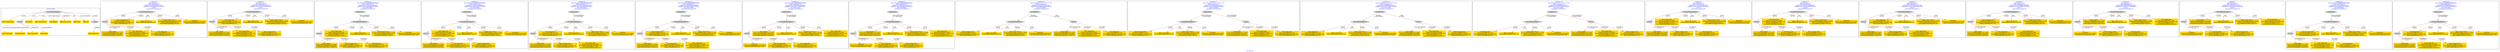 digraph n0 {
fontcolor="blue"
remincross="true"
label="s02-dma.csv"
subgraph cluster_0 {
label="1-correct model"
n2[style="filled",color="white",fillcolor="lightgray",label="CulturalHeritageObject1"];
n3[shape="plaintext",style="filled",fillcolor="gold",label="Object Earliest Date"];
n4[style="filled",color="white",fillcolor="lightgray",label="Person1"];
n5[shape="plaintext",style="filled",fillcolor="gold",label="dimensions"];
n6[shape="plaintext",style="filled",fillcolor="gold",label="Object Facet Value 1"];
n7[shape="plaintext",style="filled",fillcolor="gold",label="Object Rights"];
n8[shape="plaintext",style="filled",fillcolor="gold",label="Object Link Source"];
n9[shape="plaintext",style="filled",fillcolor="gold",label="Object Title"];
n10[shape="plaintext",style="filled",fillcolor="gold",label="Object ID"];
n11[style="filled",color="white",fillcolor="lightgray",label="Concept1"];
n12[shape="plaintext",style="filled",fillcolor="gold",label="Artist Nationality"];
n13[shape="plaintext",style="filled",fillcolor="gold",label="Artist Birth Date"];
n14[shape="plaintext",style="filled",fillcolor="gold",label="Artist Death Date"];
n15[shape="plaintext",style="filled",fillcolor="gold",label="Artist Name"];
n16[shape="plaintext",style="filled",fillcolor="gold",label="Object Work Type"];
}
subgraph cluster_1 {
label="candidate 0\nlink coherence:1.0\nnode coherence:1.0\nconfidence:0.6256120641475217\nmapping score:0.660918307096793\ncost:8.0\n-precision:0.75-recall:0.43"
n18[style="filled",color="white",fillcolor="lightgray",label="CulturalHeritageObject1"];
n19[style="filled",color="white",fillcolor="lightgray",label="Person1"];
n20[shape="plaintext",style="filled",fillcolor="gold",label="Object Earliest Date\n[Person,dateOfBirth,0.414]\n[CulturalHeritageObject,created,0.414]\n[Person,dateOfDeath,0.172]"];
n21[shape="plaintext",style="filled",fillcolor="gold",label="Object Rights\n[CulturalHeritageObject,title,0.996]\n[Person,nameOfThePerson,0.004]\n[CulturalHeritageObject,created,0.0]"];
n22[shape="plaintext",style="filled",fillcolor="gold",label="Artist Death Date\n[Person,dateOfDeath,0.686]\n[CulturalHeritageObject,created,0.183]\n[Person,dateOfBirth,0.131]\n[CulturalHeritageObject,extent,0.0]"];
n23[shape="plaintext",style="filled",fillcolor="gold",label="Object Link Source\n[CulturalHeritageObject,title,1.0]"];
n24[shape="plaintext",style="filled",fillcolor="gold",label="Artist Birth Date\n[Person,dateOfBirth,0.474]\n[CulturalHeritageObject,created,0.406]\n[Person,dateOfDeath,0.12]"];
n25[shape="plaintext",style="filled",fillcolor="gold",label="Object Facet Value 1\n[CulturalHeritageObject,medium,0.999]\n[Person,nameOfThePerson,0.0]\n[CulturalHeritageObject,title,0.0]"];
n26[shape="plaintext",style="filled",fillcolor="gold",label="dimensions\n[CulturalHeritageObject,extent,0.802]\n[Person,nameOfThePerson,0.198]"];
}
subgraph cluster_2 {
label="candidate 1\nlink coherence:1.0\nnode coherence:1.0\nconfidence:0.6160408461206727\nmapping score:0.6577279010878433\ncost:8.0\n-precision:0.5-recall:0.29"
n28[style="filled",color="white",fillcolor="lightgray",label="CulturalHeritageObject1"];
n29[style="filled",color="white",fillcolor="lightgray",label="Person1"];
n30[shape="plaintext",style="filled",fillcolor="gold",label="Object Rights\n[CulturalHeritageObject,title,0.996]\n[Person,nameOfThePerson,0.004]\n[CulturalHeritageObject,created,0.0]"];
n31[shape="plaintext",style="filled",fillcolor="gold",label="Artist Birth Date\n[Person,dateOfBirth,0.474]\n[CulturalHeritageObject,created,0.406]\n[Person,dateOfDeath,0.12]"];
n32[shape="plaintext",style="filled",fillcolor="gold",label="Artist Death Date\n[Person,dateOfDeath,0.686]\n[CulturalHeritageObject,created,0.183]\n[Person,dateOfBirth,0.131]\n[CulturalHeritageObject,extent,0.0]"];
n33[shape="plaintext",style="filled",fillcolor="gold",label="Object Link Source\n[CulturalHeritageObject,title,1.0]"];
n34[shape="plaintext",style="filled",fillcolor="gold",label="Object Earliest Date\n[Person,dateOfBirth,0.414]\n[CulturalHeritageObject,created,0.414]\n[Person,dateOfDeath,0.172]"];
n35[shape="plaintext",style="filled",fillcolor="gold",label="Object Facet Value 1\n[CulturalHeritageObject,medium,0.999]\n[Person,nameOfThePerson,0.0]\n[CulturalHeritageObject,title,0.0]"];
n36[shape="plaintext",style="filled",fillcolor="gold",label="dimensions\n[CulturalHeritageObject,extent,0.802]\n[Person,nameOfThePerson,0.198]"];
}
subgraph cluster_3 {
label="candidate 10\nlink coherence:0.8888888888888888\nnode coherence:1.0\nconfidence:0.5191376024921602\nmapping score:0.6254268198783391\ncost:108.010002\n-precision:0.44-recall:0.29"
n38[style="filled",color="white",fillcolor="lightgray",label="CulturalHeritageObject1"];
n39[style="filled",color="white",fillcolor="lightgray",label="Person1"];
n40[style="filled",color="white",fillcolor="lightgray",label="Organization1"];
n41[shape="plaintext",style="filled",fillcolor="gold",label="Artist Death Date\n[Person,dateOfDeath,0.686]\n[CulturalHeritageObject,created,0.183]\n[Person,dateOfBirth,0.131]\n[CulturalHeritageObject,extent,0.0]"];
n42[shape="plaintext",style="filled",fillcolor="gold",label="Object Rights\n[CulturalHeritageObject,title,0.996]\n[Person,nameOfThePerson,0.004]\n[CulturalHeritageObject,created,0.0]"];
n43[shape="plaintext",style="filled",fillcolor="gold",label="Object Link Source\n[CulturalHeritageObject,title,1.0]"];
n44[shape="plaintext",style="filled",fillcolor="gold",label="Object Earliest Date\n[Person,dateOfBirth,0.414]\n[CulturalHeritageObject,created,0.414]\n[Person,dateOfDeath,0.172]"];
n45[shape="plaintext",style="filled",fillcolor="gold",label="Artist Birth Date\n[Person,dateOfBirth,0.474]\n[CulturalHeritageObject,created,0.406]\n[Person,dateOfDeath,0.12]"];
n46[shape="plaintext",style="filled",fillcolor="gold",label="Object Facet Value 1\n[CulturalHeritageObject,medium,0.999]\n[Person,nameOfThePerson,0.0]\n[CulturalHeritageObject,title,0.0]"];
n47[shape="plaintext",style="filled",fillcolor="gold",label="dimensions\n[CulturalHeritageObject,extent,0.802]\n[Person,nameOfThePerson,0.198]"];
}
subgraph cluster_4 {
label="candidate 11\nlink coherence:0.8888888888888888\nnode coherence:1.0\nconfidence:0.5032670306860221\nmapping score:0.6201366292762931\ncost:108.010002\n-precision:0.33-recall:0.21"
n49[style="filled",color="white",fillcolor="lightgray",label="CulturalHeritageObject1"];
n50[style="filled",color="white",fillcolor="lightgray",label="Person1"];
n51[style="filled",color="white",fillcolor="lightgray",label="Organization1"];
n52[shape="plaintext",style="filled",fillcolor="gold",label="Artist Death Date\n[Person,dateOfDeath,0.686]\n[CulturalHeritageObject,created,0.183]\n[Person,dateOfBirth,0.131]\n[CulturalHeritageObject,extent,0.0]"];
n53[shape="plaintext",style="filled",fillcolor="gold",label="Object Rights\n[CulturalHeritageObject,title,0.996]\n[Person,nameOfThePerson,0.004]\n[CulturalHeritageObject,created,0.0]"];
n54[shape="plaintext",style="filled",fillcolor="gold",label="Object Link Source\n[CulturalHeritageObject,title,1.0]"];
n55[shape="plaintext",style="filled",fillcolor="gold",label="Artist Birth Date\n[Person,dateOfBirth,0.474]\n[CulturalHeritageObject,created,0.406]\n[Person,dateOfDeath,0.12]"];
n56[shape="plaintext",style="filled",fillcolor="gold",label="Object Earliest Date\n[Person,dateOfBirth,0.414]\n[CulturalHeritageObject,created,0.414]\n[Person,dateOfDeath,0.172]"];
n57[shape="plaintext",style="filled",fillcolor="gold",label="Object Facet Value 1\n[CulturalHeritageObject,medium,0.999]\n[Person,nameOfThePerson,0.0]\n[CulturalHeritageObject,title,0.0]"];
n58[shape="plaintext",style="filled",fillcolor="gold",label="dimensions\n[CulturalHeritageObject,extent,0.802]\n[Person,nameOfThePerson,0.198]"];
}
subgraph cluster_5 {
label="candidate 12\nlink coherence:0.8888888888888888\nnode coherence:1.0\nconfidence:0.5021384516102588\nmapping score:0.6197604362510387\ncost:108.010002\n-precision:0.33-recall:0.21"
n60[style="filled",color="white",fillcolor="lightgray",label="CulturalHeritageObject1"];
n61[style="filled",color="white",fillcolor="lightgray",label="Person1"];
n62[style="filled",color="white",fillcolor="lightgray",label="Organization1"];
n63[shape="plaintext",style="filled",fillcolor="gold",label="Object Rights\n[CulturalHeritageObject,title,0.996]\n[Person,nameOfThePerson,0.004]\n[CulturalHeritageObject,created,0.0]"];
n64[shape="plaintext",style="filled",fillcolor="gold",label="Artist Birth Date\n[Person,dateOfBirth,0.474]\n[CulturalHeritageObject,created,0.406]\n[Person,dateOfDeath,0.12]"];
n65[shape="plaintext",style="filled",fillcolor="gold",label="Object Link Source\n[CulturalHeritageObject,title,1.0]"];
n66[shape="plaintext",style="filled",fillcolor="gold",label="Object Earliest Date\n[Person,dateOfBirth,0.414]\n[CulturalHeritageObject,created,0.414]\n[Person,dateOfDeath,0.172]"];
n67[shape="plaintext",style="filled",fillcolor="gold",label="Artist Death Date\n[Person,dateOfDeath,0.686]\n[CulturalHeritageObject,created,0.183]\n[Person,dateOfBirth,0.131]\n[CulturalHeritageObject,extent,0.0]"];
n68[shape="plaintext",style="filled",fillcolor="gold",label="Object Facet Value 1\n[CulturalHeritageObject,medium,0.999]\n[Person,nameOfThePerson,0.0]\n[CulturalHeritageObject,title,0.0]"];
n69[shape="plaintext",style="filled",fillcolor="gold",label="dimensions\n[CulturalHeritageObject,extent,0.802]\n[Person,nameOfThePerson,0.198]"];
}
subgraph cluster_6 {
label="candidate 13\nlink coherence:0.8888888888888888\nnode coherence:1.0\nconfidence:0.4958390978309698\nmapping score:0.6176606516579423\ncost:108.010002\n-precision:0.44-recall:0.29"
n71[style="filled",color="white",fillcolor="lightgray",label="CulturalHeritageObject1"];
n72[style="filled",color="white",fillcolor="lightgray",label="Person1"];
n73[style="filled",color="white",fillcolor="lightgray",label="Organization1"];
n74[shape="plaintext",style="filled",fillcolor="gold",label="Object Earliest Date\n[Person,dateOfBirth,0.414]\n[CulturalHeritageObject,created,0.414]\n[Person,dateOfDeath,0.172]"];
n75[shape="plaintext",style="filled",fillcolor="gold",label="Object Rights\n[CulturalHeritageObject,title,0.996]\n[Person,nameOfThePerson,0.004]\n[CulturalHeritageObject,created,0.0]"];
n76[shape="plaintext",style="filled",fillcolor="gold",label="Object Link Source\n[CulturalHeritageObject,title,1.0]"];
n77[shape="plaintext",style="filled",fillcolor="gold",label="Artist Birth Date\n[Person,dateOfBirth,0.474]\n[CulturalHeritageObject,created,0.406]\n[Person,dateOfDeath,0.12]"];
n78[shape="plaintext",style="filled",fillcolor="gold",label="Artist Death Date\n[Person,dateOfDeath,0.686]\n[CulturalHeritageObject,created,0.183]\n[Person,dateOfBirth,0.131]\n[CulturalHeritageObject,extent,0.0]"];
n79[shape="plaintext",style="filled",fillcolor="gold",label="Object Facet Value 1\n[CulturalHeritageObject,medium,0.999]\n[Person,nameOfThePerson,0.0]\n[CulturalHeritageObject,title,0.0]"];
n80[shape="plaintext",style="filled",fillcolor="gold",label="dimensions\n[CulturalHeritageObject,extent,0.802]\n[Person,nameOfThePerson,0.198]"];
}
subgraph cluster_7 {
label="candidate 14\nlink coherence:0.8888888888888888\nnode coherence:1.0\nconfidence:0.40618989505630587\nmapping score:0.5877775840663877\ncost:108.010002\n-precision:0.33-recall:0.21"
n82[style="filled",color="white",fillcolor="lightgray",label="CulturalHeritageObject1"];
n83[style="filled",color="white",fillcolor="lightgray",label="Person1"];
n84[style="filled",color="white",fillcolor="lightgray",label="Organization1"];
n85[shape="plaintext",style="filled",fillcolor="gold",label="dimensions\n[CulturalHeritageObject,extent,0.802]\n[Person,nameOfThePerson,0.198]"];
n86[shape="plaintext",style="filled",fillcolor="gold",label="Object Rights\n[CulturalHeritageObject,title,0.996]\n[Person,nameOfThePerson,0.004]\n[CulturalHeritageObject,created,0.0]"];
n87[shape="plaintext",style="filled",fillcolor="gold",label="Object Link Source\n[CulturalHeritageObject,title,1.0]"];
n88[shape="plaintext",style="filled",fillcolor="gold",label="Object Earliest Date\n[Person,dateOfBirth,0.414]\n[CulturalHeritageObject,created,0.414]\n[Person,dateOfDeath,0.172]"];
n89[shape="plaintext",style="filled",fillcolor="gold",label="Artist Birth Date\n[Person,dateOfBirth,0.474]\n[CulturalHeritageObject,created,0.406]\n[Person,dateOfDeath,0.12]"];
n90[shape="plaintext",style="filled",fillcolor="gold",label="Object Facet Value 1\n[CulturalHeritageObject,medium,0.999]\n[Person,nameOfThePerson,0.0]\n[CulturalHeritageObject,title,0.0]"];
n91[shape="plaintext",style="filled",fillcolor="gold",label="Artist Death Date\n[Person,dateOfDeath,0.686]\n[CulturalHeritageObject,created,0.183]\n[Person,dateOfBirth,0.131]\n[CulturalHeritageObject,extent,0.0]"];
}
subgraph cluster_8 {
label="candidate 15\nlink coherence:0.8888888888888888\nnode coherence:1.0\nconfidence:0.39031932325016777\nmapping score:0.5824873934643416\ncost:108.010002\n-precision:0.22-recall:0.14"
n93[style="filled",color="white",fillcolor="lightgray",label="CulturalHeritageObject1"];
n94[style="filled",color="white",fillcolor="lightgray",label="Person1"];
n95[style="filled",color="white",fillcolor="lightgray",label="Organization1"];
n96[shape="plaintext",style="filled",fillcolor="gold",label="dimensions\n[CulturalHeritageObject,extent,0.802]\n[Person,nameOfThePerson,0.198]"];
n97[shape="plaintext",style="filled",fillcolor="gold",label="Object Rights\n[CulturalHeritageObject,title,0.996]\n[Person,nameOfThePerson,0.004]\n[CulturalHeritageObject,created,0.0]"];
n98[shape="plaintext",style="filled",fillcolor="gold",label="Object Link Source\n[CulturalHeritageObject,title,1.0]"];
n99[shape="plaintext",style="filled",fillcolor="gold",label="Artist Birth Date\n[Person,dateOfBirth,0.474]\n[CulturalHeritageObject,created,0.406]\n[Person,dateOfDeath,0.12]"];
n100[shape="plaintext",style="filled",fillcolor="gold",label="Object Earliest Date\n[Person,dateOfBirth,0.414]\n[CulturalHeritageObject,created,0.414]\n[Person,dateOfDeath,0.172]"];
n101[shape="plaintext",style="filled",fillcolor="gold",label="Object Facet Value 1\n[CulturalHeritageObject,medium,0.999]\n[Person,nameOfThePerson,0.0]\n[CulturalHeritageObject,title,0.0]"];
n102[shape="plaintext",style="filled",fillcolor="gold",label="Artist Death Date\n[Person,dateOfDeath,0.686]\n[CulturalHeritageObject,created,0.183]\n[Person,dateOfBirth,0.131]\n[CulturalHeritageObject,extent,0.0]"];
}
subgraph cluster_9 {
label="candidate 16\nlink coherence:0.7777777777777778\nnode coherence:1.0\nconfidence:0.6256120641475217\nmapping score:0.660918307096793\ncost:207.010002\n-precision:0.56-recall:0.36"
n104[style="filled",color="white",fillcolor="lightgray",label="ProvidedCHO1"];
n105[style="filled",color="white",fillcolor="lightgray",label="CulturalHeritageObject1"];
n106[style="filled",color="white",fillcolor="lightgray",label="Person1"];
n107[shape="plaintext",style="filled",fillcolor="gold",label="Object Earliest Date\n[Person,dateOfBirth,0.414]\n[CulturalHeritageObject,created,0.414]\n[Person,dateOfDeath,0.172]"];
n108[shape="plaintext",style="filled",fillcolor="gold",label="Object Rights\n[CulturalHeritageObject,title,0.996]\n[Person,nameOfThePerson,0.004]\n[CulturalHeritageObject,created,0.0]"];
n109[shape="plaintext",style="filled",fillcolor="gold",label="Artist Death Date\n[Person,dateOfDeath,0.686]\n[CulturalHeritageObject,created,0.183]\n[Person,dateOfBirth,0.131]\n[CulturalHeritageObject,extent,0.0]"];
n110[shape="plaintext",style="filled",fillcolor="gold",label="Object Link Source\n[CulturalHeritageObject,title,1.0]"];
n111[shape="plaintext",style="filled",fillcolor="gold",label="Artist Birth Date\n[Person,dateOfBirth,0.474]\n[CulturalHeritageObject,created,0.406]\n[Person,dateOfDeath,0.12]"];
n112[shape="plaintext",style="filled",fillcolor="gold",label="Object Facet Value 1\n[CulturalHeritageObject,medium,0.999]\n[Person,nameOfThePerson,0.0]\n[CulturalHeritageObject,title,0.0]"];
n113[shape="plaintext",style="filled",fillcolor="gold",label="dimensions\n[CulturalHeritageObject,extent,0.802]\n[Person,nameOfThePerson,0.198]"];
}
subgraph cluster_10 {
label="candidate 17\nlink coherence:0.7777777777777778\nnode coherence:1.0\nconfidence:0.6256120641475217\nmapping score:0.660918307096793\ncost:207.020004\n-precision:0.56-recall:0.36"
n115[style="filled",color="white",fillcolor="lightgray",label="Organization1"];
n116[style="filled",color="white",fillcolor="lightgray",label="CulturalHeritageObject1"];
n117[style="filled",color="white",fillcolor="lightgray",label="Person1"];
n118[shape="plaintext",style="filled",fillcolor="gold",label="Object Earliest Date\n[Person,dateOfBirth,0.414]\n[CulturalHeritageObject,created,0.414]\n[Person,dateOfDeath,0.172]"];
n119[shape="plaintext",style="filled",fillcolor="gold",label="Object Rights\n[CulturalHeritageObject,title,0.996]\n[Person,nameOfThePerson,0.004]\n[CulturalHeritageObject,created,0.0]"];
n120[shape="plaintext",style="filled",fillcolor="gold",label="Artist Death Date\n[Person,dateOfDeath,0.686]\n[CulturalHeritageObject,created,0.183]\n[Person,dateOfBirth,0.131]\n[CulturalHeritageObject,extent,0.0]"];
n121[shape="plaintext",style="filled",fillcolor="gold",label="Object Link Source\n[CulturalHeritageObject,title,1.0]"];
n122[shape="plaintext",style="filled",fillcolor="gold",label="Artist Birth Date\n[Person,dateOfBirth,0.474]\n[CulturalHeritageObject,created,0.406]\n[Person,dateOfDeath,0.12]"];
n123[shape="plaintext",style="filled",fillcolor="gold",label="Object Facet Value 1\n[CulturalHeritageObject,medium,0.999]\n[Person,nameOfThePerson,0.0]\n[CulturalHeritageObject,title,0.0]"];
n124[shape="plaintext",style="filled",fillcolor="gold",label="dimensions\n[CulturalHeritageObject,extent,0.802]\n[Person,nameOfThePerson,0.198]"];
}
subgraph cluster_11 {
label="candidate 18\nlink coherence:0.7777777777777778\nnode coherence:1.0\nconfidence:0.6160408461206727\nmapping score:0.6577279010878433\ncost:207.010002\n-precision:0.33-recall:0.21"
n126[style="filled",color="white",fillcolor="lightgray",label="ProvidedCHO1"];
n127[style="filled",color="white",fillcolor="lightgray",label="CulturalHeritageObject1"];
n128[style="filled",color="white",fillcolor="lightgray",label="Person1"];
n129[shape="plaintext",style="filled",fillcolor="gold",label="Object Rights\n[CulturalHeritageObject,title,0.996]\n[Person,nameOfThePerson,0.004]\n[CulturalHeritageObject,created,0.0]"];
n130[shape="plaintext",style="filled",fillcolor="gold",label="Artist Birth Date\n[Person,dateOfBirth,0.474]\n[CulturalHeritageObject,created,0.406]\n[Person,dateOfDeath,0.12]"];
n131[shape="plaintext",style="filled",fillcolor="gold",label="Artist Death Date\n[Person,dateOfDeath,0.686]\n[CulturalHeritageObject,created,0.183]\n[Person,dateOfBirth,0.131]\n[CulturalHeritageObject,extent,0.0]"];
n132[shape="plaintext",style="filled",fillcolor="gold",label="Object Link Source\n[CulturalHeritageObject,title,1.0]"];
n133[shape="plaintext",style="filled",fillcolor="gold",label="Object Earliest Date\n[Person,dateOfBirth,0.414]\n[CulturalHeritageObject,created,0.414]\n[Person,dateOfDeath,0.172]"];
n134[shape="plaintext",style="filled",fillcolor="gold",label="Object Facet Value 1\n[CulturalHeritageObject,medium,0.999]\n[Person,nameOfThePerson,0.0]\n[CulturalHeritageObject,title,0.0]"];
n135[shape="plaintext",style="filled",fillcolor="gold",label="dimensions\n[CulturalHeritageObject,extent,0.802]\n[Person,nameOfThePerson,0.198]"];
}
subgraph cluster_12 {
label="candidate 19\nlink coherence:0.7777777777777778\nnode coherence:1.0\nconfidence:0.6160408461206727\nmapping score:0.6577279010878433\ncost:207.020004\n-precision:0.33-recall:0.21"
n137[style="filled",color="white",fillcolor="lightgray",label="Organization1"];
n138[style="filled",color="white",fillcolor="lightgray",label="CulturalHeritageObject1"];
n139[style="filled",color="white",fillcolor="lightgray",label="Person1"];
n140[shape="plaintext",style="filled",fillcolor="gold",label="Object Rights\n[CulturalHeritageObject,title,0.996]\n[Person,nameOfThePerson,0.004]\n[CulturalHeritageObject,created,0.0]"];
n141[shape="plaintext",style="filled",fillcolor="gold",label="Artist Birth Date\n[Person,dateOfBirth,0.474]\n[CulturalHeritageObject,created,0.406]\n[Person,dateOfDeath,0.12]"];
n142[shape="plaintext",style="filled",fillcolor="gold",label="Artist Death Date\n[Person,dateOfDeath,0.686]\n[CulturalHeritageObject,created,0.183]\n[Person,dateOfBirth,0.131]\n[CulturalHeritageObject,extent,0.0]"];
n143[shape="plaintext",style="filled",fillcolor="gold",label="Object Link Source\n[CulturalHeritageObject,title,1.0]"];
n144[shape="plaintext",style="filled",fillcolor="gold",label="Object Earliest Date\n[Person,dateOfBirth,0.414]\n[CulturalHeritageObject,created,0.414]\n[Person,dateOfDeath,0.172]"];
n145[shape="plaintext",style="filled",fillcolor="gold",label="Object Facet Value 1\n[CulturalHeritageObject,medium,0.999]\n[Person,nameOfThePerson,0.0]\n[CulturalHeritageObject,title,0.0]"];
n146[shape="plaintext",style="filled",fillcolor="gold",label="dimensions\n[CulturalHeritageObject,extent,0.802]\n[Person,nameOfThePerson,0.198]"];
}
subgraph cluster_13 {
label="candidate 2\nlink coherence:1.0\nnode coherence:1.0\nconfidence:0.5191376024921602\nmapping score:0.6254268198783391\ncost:8.0\n-precision:0.5-recall:0.29"
n148[style="filled",color="white",fillcolor="lightgray",label="CulturalHeritageObject1"];
n149[style="filled",color="white",fillcolor="lightgray",label="Person1"];
n150[shape="plaintext",style="filled",fillcolor="gold",label="Artist Death Date\n[Person,dateOfDeath,0.686]\n[CulturalHeritageObject,created,0.183]\n[Person,dateOfBirth,0.131]\n[CulturalHeritageObject,extent,0.0]"];
n151[shape="plaintext",style="filled",fillcolor="gold",label="Object Rights\n[CulturalHeritageObject,title,0.996]\n[Person,nameOfThePerson,0.004]\n[CulturalHeritageObject,created,0.0]"];
n152[shape="plaintext",style="filled",fillcolor="gold",label="Object Link Source\n[CulturalHeritageObject,title,1.0]"];
n153[shape="plaintext",style="filled",fillcolor="gold",label="Object Earliest Date\n[Person,dateOfBirth,0.414]\n[CulturalHeritageObject,created,0.414]\n[Person,dateOfDeath,0.172]"];
n154[shape="plaintext",style="filled",fillcolor="gold",label="Artist Birth Date\n[Person,dateOfBirth,0.474]\n[CulturalHeritageObject,created,0.406]\n[Person,dateOfDeath,0.12]"];
n155[shape="plaintext",style="filled",fillcolor="gold",label="Object Facet Value 1\n[CulturalHeritageObject,medium,0.999]\n[Person,nameOfThePerson,0.0]\n[CulturalHeritageObject,title,0.0]"];
n156[shape="plaintext",style="filled",fillcolor="gold",label="dimensions\n[CulturalHeritageObject,extent,0.802]\n[Person,nameOfThePerson,0.198]"];
}
subgraph cluster_14 {
label="candidate 3\nlink coherence:1.0\nnode coherence:1.0\nconfidence:0.5032670306860221\nmapping score:0.6201366292762931\ncost:8.0\n-precision:0.38-recall:0.21"
n158[style="filled",color="white",fillcolor="lightgray",label="CulturalHeritageObject1"];
n159[style="filled",color="white",fillcolor="lightgray",label="Person1"];
n160[shape="plaintext",style="filled",fillcolor="gold",label="Artist Death Date\n[Person,dateOfDeath,0.686]\n[CulturalHeritageObject,created,0.183]\n[Person,dateOfBirth,0.131]\n[CulturalHeritageObject,extent,0.0]"];
n161[shape="plaintext",style="filled",fillcolor="gold",label="Object Rights\n[CulturalHeritageObject,title,0.996]\n[Person,nameOfThePerson,0.004]\n[CulturalHeritageObject,created,0.0]"];
n162[shape="plaintext",style="filled",fillcolor="gold",label="Object Link Source\n[CulturalHeritageObject,title,1.0]"];
n163[shape="plaintext",style="filled",fillcolor="gold",label="Artist Birth Date\n[Person,dateOfBirth,0.474]\n[CulturalHeritageObject,created,0.406]\n[Person,dateOfDeath,0.12]"];
n164[shape="plaintext",style="filled",fillcolor="gold",label="Object Earliest Date\n[Person,dateOfBirth,0.414]\n[CulturalHeritageObject,created,0.414]\n[Person,dateOfDeath,0.172]"];
n165[shape="plaintext",style="filled",fillcolor="gold",label="Object Facet Value 1\n[CulturalHeritageObject,medium,0.999]\n[Person,nameOfThePerson,0.0]\n[CulturalHeritageObject,title,0.0]"];
n166[shape="plaintext",style="filled",fillcolor="gold",label="dimensions\n[CulturalHeritageObject,extent,0.802]\n[Person,nameOfThePerson,0.198]"];
}
subgraph cluster_15 {
label="candidate 4\nlink coherence:1.0\nnode coherence:1.0\nconfidence:0.5021384516102588\nmapping score:0.6197604362510387\ncost:8.0\n-precision:0.38-recall:0.21"
n168[style="filled",color="white",fillcolor="lightgray",label="CulturalHeritageObject1"];
n169[style="filled",color="white",fillcolor="lightgray",label="Person1"];
n170[shape="plaintext",style="filled",fillcolor="gold",label="Object Rights\n[CulturalHeritageObject,title,0.996]\n[Person,nameOfThePerson,0.004]\n[CulturalHeritageObject,created,0.0]"];
n171[shape="plaintext",style="filled",fillcolor="gold",label="Artist Birth Date\n[Person,dateOfBirth,0.474]\n[CulturalHeritageObject,created,0.406]\n[Person,dateOfDeath,0.12]"];
n172[shape="plaintext",style="filled",fillcolor="gold",label="Object Link Source\n[CulturalHeritageObject,title,1.0]"];
n173[shape="plaintext",style="filled",fillcolor="gold",label="Object Earliest Date\n[Person,dateOfBirth,0.414]\n[CulturalHeritageObject,created,0.414]\n[Person,dateOfDeath,0.172]"];
n174[shape="plaintext",style="filled",fillcolor="gold",label="Artist Death Date\n[Person,dateOfDeath,0.686]\n[CulturalHeritageObject,created,0.183]\n[Person,dateOfBirth,0.131]\n[CulturalHeritageObject,extent,0.0]"];
n175[shape="plaintext",style="filled",fillcolor="gold",label="Object Facet Value 1\n[CulturalHeritageObject,medium,0.999]\n[Person,nameOfThePerson,0.0]\n[CulturalHeritageObject,title,0.0]"];
n176[shape="plaintext",style="filled",fillcolor="gold",label="dimensions\n[CulturalHeritageObject,extent,0.802]\n[Person,nameOfThePerson,0.198]"];
}
subgraph cluster_16 {
label="candidate 5\nlink coherence:1.0\nnode coherence:1.0\nconfidence:0.4958390978309698\nmapping score:0.6176606516579423\ncost:8.0\n-precision:0.5-recall:0.29"
n178[style="filled",color="white",fillcolor="lightgray",label="CulturalHeritageObject1"];
n179[style="filled",color="white",fillcolor="lightgray",label="Person1"];
n180[shape="plaintext",style="filled",fillcolor="gold",label="Object Earliest Date\n[Person,dateOfBirth,0.414]\n[CulturalHeritageObject,created,0.414]\n[Person,dateOfDeath,0.172]"];
n181[shape="plaintext",style="filled",fillcolor="gold",label="Object Rights\n[CulturalHeritageObject,title,0.996]\n[Person,nameOfThePerson,0.004]\n[CulturalHeritageObject,created,0.0]"];
n182[shape="plaintext",style="filled",fillcolor="gold",label="Object Link Source\n[CulturalHeritageObject,title,1.0]"];
n183[shape="plaintext",style="filled",fillcolor="gold",label="Artist Birth Date\n[Person,dateOfBirth,0.474]\n[CulturalHeritageObject,created,0.406]\n[Person,dateOfDeath,0.12]"];
n184[shape="plaintext",style="filled",fillcolor="gold",label="Artist Death Date\n[Person,dateOfDeath,0.686]\n[CulturalHeritageObject,created,0.183]\n[Person,dateOfBirth,0.131]\n[CulturalHeritageObject,extent,0.0]"];
n185[shape="plaintext",style="filled",fillcolor="gold",label="Object Facet Value 1\n[CulturalHeritageObject,medium,0.999]\n[Person,nameOfThePerson,0.0]\n[CulturalHeritageObject,title,0.0]"];
n186[shape="plaintext",style="filled",fillcolor="gold",label="dimensions\n[CulturalHeritageObject,extent,0.802]\n[Person,nameOfThePerson,0.198]"];
}
subgraph cluster_17 {
label="candidate 6\nlink coherence:1.0\nnode coherence:1.0\nconfidence:0.40618989505630587\nmapping score:0.5877775840663877\ncost:8.0\n-precision:0.38-recall:0.21"
n188[style="filled",color="white",fillcolor="lightgray",label="CulturalHeritageObject1"];
n189[style="filled",color="white",fillcolor="lightgray",label="Person1"];
n190[shape="plaintext",style="filled",fillcolor="gold",label="dimensions\n[CulturalHeritageObject,extent,0.802]\n[Person,nameOfThePerson,0.198]"];
n191[shape="plaintext",style="filled",fillcolor="gold",label="Object Rights\n[CulturalHeritageObject,title,0.996]\n[Person,nameOfThePerson,0.004]\n[CulturalHeritageObject,created,0.0]"];
n192[shape="plaintext",style="filled",fillcolor="gold",label="Object Link Source\n[CulturalHeritageObject,title,1.0]"];
n193[shape="plaintext",style="filled",fillcolor="gold",label="Object Earliest Date\n[Person,dateOfBirth,0.414]\n[CulturalHeritageObject,created,0.414]\n[Person,dateOfDeath,0.172]"];
n194[shape="plaintext",style="filled",fillcolor="gold",label="Artist Birth Date\n[Person,dateOfBirth,0.474]\n[CulturalHeritageObject,created,0.406]\n[Person,dateOfDeath,0.12]"];
n195[shape="plaintext",style="filled",fillcolor="gold",label="Object Facet Value 1\n[CulturalHeritageObject,medium,0.999]\n[Person,nameOfThePerson,0.0]\n[CulturalHeritageObject,title,0.0]"];
n196[shape="plaintext",style="filled",fillcolor="gold",label="Artist Death Date\n[Person,dateOfDeath,0.686]\n[CulturalHeritageObject,created,0.183]\n[Person,dateOfBirth,0.131]\n[CulturalHeritageObject,extent,0.0]"];
}
subgraph cluster_18 {
label="candidate 7\nlink coherence:1.0\nnode coherence:1.0\nconfidence:0.39031932325016777\nmapping score:0.5824873934643416\ncost:8.0\n-precision:0.25-recall:0.14"
n198[style="filled",color="white",fillcolor="lightgray",label="CulturalHeritageObject1"];
n199[style="filled",color="white",fillcolor="lightgray",label="Person1"];
n200[shape="plaintext",style="filled",fillcolor="gold",label="dimensions\n[CulturalHeritageObject,extent,0.802]\n[Person,nameOfThePerson,0.198]"];
n201[shape="plaintext",style="filled",fillcolor="gold",label="Object Rights\n[CulturalHeritageObject,title,0.996]\n[Person,nameOfThePerson,0.004]\n[CulturalHeritageObject,created,0.0]"];
n202[shape="plaintext",style="filled",fillcolor="gold",label="Object Link Source\n[CulturalHeritageObject,title,1.0]"];
n203[shape="plaintext",style="filled",fillcolor="gold",label="Artist Birth Date\n[Person,dateOfBirth,0.474]\n[CulturalHeritageObject,created,0.406]\n[Person,dateOfDeath,0.12]"];
n204[shape="plaintext",style="filled",fillcolor="gold",label="Object Earliest Date\n[Person,dateOfBirth,0.414]\n[CulturalHeritageObject,created,0.414]\n[Person,dateOfDeath,0.172]"];
n205[shape="plaintext",style="filled",fillcolor="gold",label="Object Facet Value 1\n[CulturalHeritageObject,medium,0.999]\n[Person,nameOfThePerson,0.0]\n[CulturalHeritageObject,title,0.0]"];
n206[shape="plaintext",style="filled",fillcolor="gold",label="Artist Death Date\n[Person,dateOfDeath,0.686]\n[CulturalHeritageObject,created,0.183]\n[Person,dateOfBirth,0.131]\n[CulturalHeritageObject,extent,0.0]"];
}
subgraph cluster_19 {
label="candidate 8\nlink coherence:0.8888888888888888\nnode coherence:1.0\nconfidence:0.6256120641475217\nmapping score:0.660918307096793\ncost:108.010002\n-precision:0.67-recall:0.43"
n208[style="filled",color="white",fillcolor="lightgray",label="CulturalHeritageObject1"];
n209[style="filled",color="white",fillcolor="lightgray",label="Person1"];
n210[style="filled",color="white",fillcolor="lightgray",label="Organization1"];
n211[shape="plaintext",style="filled",fillcolor="gold",label="Object Earliest Date\n[Person,dateOfBirth,0.414]\n[CulturalHeritageObject,created,0.414]\n[Person,dateOfDeath,0.172]"];
n212[shape="plaintext",style="filled",fillcolor="gold",label="Object Rights\n[CulturalHeritageObject,title,0.996]\n[Person,nameOfThePerson,0.004]\n[CulturalHeritageObject,created,0.0]"];
n213[shape="plaintext",style="filled",fillcolor="gold",label="Artist Death Date\n[Person,dateOfDeath,0.686]\n[CulturalHeritageObject,created,0.183]\n[Person,dateOfBirth,0.131]\n[CulturalHeritageObject,extent,0.0]"];
n214[shape="plaintext",style="filled",fillcolor="gold",label="Object Link Source\n[CulturalHeritageObject,title,1.0]"];
n215[shape="plaintext",style="filled",fillcolor="gold",label="Artist Birth Date\n[Person,dateOfBirth,0.474]\n[CulturalHeritageObject,created,0.406]\n[Person,dateOfDeath,0.12]"];
n216[shape="plaintext",style="filled",fillcolor="gold",label="Object Facet Value 1\n[CulturalHeritageObject,medium,0.999]\n[Person,nameOfThePerson,0.0]\n[CulturalHeritageObject,title,0.0]"];
n217[shape="plaintext",style="filled",fillcolor="gold",label="dimensions\n[CulturalHeritageObject,extent,0.802]\n[Person,nameOfThePerson,0.198]"];
}
subgraph cluster_20 {
label="candidate 9\nlink coherence:0.8888888888888888\nnode coherence:1.0\nconfidence:0.6160408461206727\nmapping score:0.6577279010878433\ncost:108.010002\n-precision:0.44-recall:0.29"
n219[style="filled",color="white",fillcolor="lightgray",label="CulturalHeritageObject1"];
n220[style="filled",color="white",fillcolor="lightgray",label="Person1"];
n221[style="filled",color="white",fillcolor="lightgray",label="Organization1"];
n222[shape="plaintext",style="filled",fillcolor="gold",label="Object Rights\n[CulturalHeritageObject,title,0.996]\n[Person,nameOfThePerson,0.004]\n[CulturalHeritageObject,created,0.0]"];
n223[shape="plaintext",style="filled",fillcolor="gold",label="Artist Birth Date\n[Person,dateOfBirth,0.474]\n[CulturalHeritageObject,created,0.406]\n[Person,dateOfDeath,0.12]"];
n224[shape="plaintext",style="filled",fillcolor="gold",label="Artist Death Date\n[Person,dateOfDeath,0.686]\n[CulturalHeritageObject,created,0.183]\n[Person,dateOfBirth,0.131]\n[CulturalHeritageObject,extent,0.0]"];
n225[shape="plaintext",style="filled",fillcolor="gold",label="Object Link Source\n[CulturalHeritageObject,title,1.0]"];
n226[shape="plaintext",style="filled",fillcolor="gold",label="Object Earliest Date\n[Person,dateOfBirth,0.414]\n[CulturalHeritageObject,created,0.414]\n[Person,dateOfDeath,0.172]"];
n227[shape="plaintext",style="filled",fillcolor="gold",label="Object Facet Value 1\n[CulturalHeritageObject,medium,0.999]\n[Person,nameOfThePerson,0.0]\n[CulturalHeritageObject,title,0.0]"];
n228[shape="plaintext",style="filled",fillcolor="gold",label="dimensions\n[CulturalHeritageObject,extent,0.802]\n[Person,nameOfThePerson,0.198]"];
}
n2 -> n3[color="brown",fontcolor="black",label="created"]
n2 -> n4[color="brown",fontcolor="black",label="creator"]
n2 -> n5[color="brown",fontcolor="black",label="extent"]
n2 -> n6[color="brown",fontcolor="black",label="medium"]
n2 -> n7[color="brown",fontcolor="black",label="provenance"]
n2 -> n8[color="brown",fontcolor="black",label="rightsHolder"]
n2 -> n9[color="brown",fontcolor="black",label="title"]
n2 -> n10[color="brown",fontcolor="black",label="accessionNumber"]
n2 -> n11[color="brown",fontcolor="black",label="hasType"]
n4 -> n12[color="brown",fontcolor="black",label="countryAssociatedWithThePerson"]
n4 -> n13[color="brown",fontcolor="black",label="dateOfBirth"]
n4 -> n14[color="brown",fontcolor="black",label="dateOfDeath"]
n4 -> n15[color="brown",fontcolor="black",label="nameOfThePerson"]
n11 -> n16[color="brown",fontcolor="black",label="prefLabel"]
n18 -> n19[color="brown",fontcolor="black",label="creator\nw=1.0"]
n18 -> n20[color="brown",fontcolor="black",label="created\nw=1.0"]
n19 -> n21[color="brown",fontcolor="black",label="nameOfThePerson\nw=1.0"]
n19 -> n22[color="brown",fontcolor="black",label="dateOfDeath\nw=1.0"]
n18 -> n23[color="brown",fontcolor="black",label="title\nw=1.0"]
n19 -> n24[color="brown",fontcolor="black",label="dateOfBirth\nw=1.0"]
n18 -> n25[color="brown",fontcolor="black",label="medium\nw=1.0"]
n18 -> n26[color="brown",fontcolor="black",label="extent\nw=1.0"]
n28 -> n29[color="brown",fontcolor="black",label="creator\nw=1.0"]
n29 -> n30[color="brown",fontcolor="black",label="nameOfThePerson\nw=1.0"]
n28 -> n31[color="brown",fontcolor="black",label="created\nw=1.0"]
n29 -> n32[color="brown",fontcolor="black",label="dateOfDeath\nw=1.0"]
n28 -> n33[color="brown",fontcolor="black",label="title\nw=1.0"]
n29 -> n34[color="brown",fontcolor="black",label="dateOfBirth\nw=1.0"]
n28 -> n35[color="brown",fontcolor="black",label="medium\nw=1.0"]
n28 -> n36[color="brown",fontcolor="black",label="extent\nw=1.0"]
n38 -> n39[color="brown",fontcolor="black",label="creator\nw=1.0"]
n40 -> n38[color="brown",fontcolor="black",label="semanticRelation\nw=100.010002"]
n38 -> n41[color="brown",fontcolor="black",label="created\nw=1.0"]
n39 -> n42[color="brown",fontcolor="black",label="nameOfThePerson\nw=1.0"]
n38 -> n43[color="brown",fontcolor="black",label="title\nw=1.0"]
n39 -> n44[color="brown",fontcolor="black",label="dateOfDeath\nw=1.0"]
n39 -> n45[color="brown",fontcolor="black",label="dateOfBirth\nw=1.0"]
n38 -> n46[color="brown",fontcolor="black",label="medium\nw=1.0"]
n38 -> n47[color="brown",fontcolor="black",label="extent\nw=1.0"]
n49 -> n50[color="brown",fontcolor="black",label="creator\nw=1.0"]
n51 -> n49[color="brown",fontcolor="black",label="semanticRelation\nw=100.010002"]
n49 -> n52[color="brown",fontcolor="black",label="created\nw=1.0"]
n50 -> n53[color="brown",fontcolor="black",label="nameOfThePerson\nw=1.0"]
n49 -> n54[color="brown",fontcolor="black",label="title\nw=1.0"]
n50 -> n55[color="brown",fontcolor="black",label="dateOfDeath\nw=1.0"]
n50 -> n56[color="brown",fontcolor="black",label="dateOfBirth\nw=1.0"]
n49 -> n57[color="brown",fontcolor="black",label="medium\nw=1.0"]
n49 -> n58[color="brown",fontcolor="black",label="extent\nw=1.0"]
n60 -> n61[color="brown",fontcolor="black",label="creator\nw=1.0"]
n62 -> n60[color="brown",fontcolor="black",label="semanticRelation\nw=100.010002"]
n61 -> n63[color="brown",fontcolor="black",label="nameOfThePerson\nw=1.0"]
n60 -> n64[color="brown",fontcolor="black",label="created\nw=1.0"]
n60 -> n65[color="brown",fontcolor="black",label="title\nw=1.0"]
n61 -> n66[color="brown",fontcolor="black",label="dateOfDeath\nw=1.0"]
n61 -> n67[color="brown",fontcolor="black",label="dateOfBirth\nw=1.0"]
n60 -> n68[color="brown",fontcolor="black",label="medium\nw=1.0"]
n60 -> n69[color="brown",fontcolor="black",label="extent\nw=1.0"]
n71 -> n72[color="brown",fontcolor="black",label="creator\nw=1.0"]
n73 -> n71[color="brown",fontcolor="black",label="semanticRelation\nw=100.010002"]
n71 -> n74[color="brown",fontcolor="black",label="created\nw=1.0"]
n72 -> n75[color="brown",fontcolor="black",label="nameOfThePerson\nw=1.0"]
n71 -> n76[color="brown",fontcolor="black",label="title\nw=1.0"]
n72 -> n77[color="brown",fontcolor="black",label="dateOfDeath\nw=1.0"]
n72 -> n78[color="brown",fontcolor="black",label="dateOfBirth\nw=1.0"]
n71 -> n79[color="brown",fontcolor="black",label="medium\nw=1.0"]
n71 -> n80[color="brown",fontcolor="black",label="extent\nw=1.0"]
n82 -> n83[color="brown",fontcolor="black",label="creator\nw=1.0"]
n84 -> n82[color="brown",fontcolor="black",label="semanticRelation\nw=100.010002"]
n83 -> n85[color="brown",fontcolor="black",label="nameOfThePerson\nw=1.0"]
n82 -> n86[color="brown",fontcolor="black",label="created\nw=1.0"]
n82 -> n87[color="brown",fontcolor="black",label="title\nw=1.0"]
n83 -> n88[color="brown",fontcolor="black",label="dateOfDeath\nw=1.0"]
n83 -> n89[color="brown",fontcolor="black",label="dateOfBirth\nw=1.0"]
n82 -> n90[color="brown",fontcolor="black",label="medium\nw=1.0"]
n82 -> n91[color="brown",fontcolor="black",label="extent\nw=1.0"]
n93 -> n94[color="brown",fontcolor="black",label="creator\nw=1.0"]
n95 -> n93[color="brown",fontcolor="black",label="semanticRelation\nw=100.010002"]
n94 -> n96[color="brown",fontcolor="black",label="nameOfThePerson\nw=1.0"]
n93 -> n97[color="brown",fontcolor="black",label="created\nw=1.0"]
n93 -> n98[color="brown",fontcolor="black",label="title\nw=1.0"]
n94 -> n99[color="brown",fontcolor="black",label="dateOfDeath\nw=1.0"]
n94 -> n100[color="brown",fontcolor="black",label="dateOfBirth\nw=1.0"]
n93 -> n101[color="brown",fontcolor="black",label="medium\nw=1.0"]
n93 -> n102[color="brown",fontcolor="black",label="extent\nw=1.0"]
n104 -> n105[color="brown",fontcolor="black",label="hasType\nw=100.010002"]
n104 -> n106[color="brown",fontcolor="black",label="sitter\nw=100.0"]
n105 -> n107[color="brown",fontcolor="black",label="created\nw=1.0"]
n106 -> n108[color="brown",fontcolor="black",label="nameOfThePerson\nw=1.0"]
n106 -> n109[color="brown",fontcolor="black",label="dateOfDeath\nw=1.0"]
n105 -> n110[color="brown",fontcolor="black",label="title\nw=1.0"]
n106 -> n111[color="brown",fontcolor="black",label="dateOfBirth\nw=1.0"]
n105 -> n112[color="brown",fontcolor="black",label="medium\nw=1.0"]
n105 -> n113[color="brown",fontcolor="black",label="extent\nw=1.0"]
n115 -> n116[color="brown",fontcolor="black",label="semanticRelation\nw=100.010002"]
n115 -> n117[color="brown",fontcolor="black",label="semanticRelation\nw=100.010002"]
n116 -> n118[color="brown",fontcolor="black",label="created\nw=1.0"]
n117 -> n119[color="brown",fontcolor="black",label="nameOfThePerson\nw=1.0"]
n117 -> n120[color="brown",fontcolor="black",label="dateOfDeath\nw=1.0"]
n116 -> n121[color="brown",fontcolor="black",label="title\nw=1.0"]
n117 -> n122[color="brown",fontcolor="black",label="dateOfBirth\nw=1.0"]
n116 -> n123[color="brown",fontcolor="black",label="medium\nw=1.0"]
n116 -> n124[color="brown",fontcolor="black",label="extent\nw=1.0"]
n126 -> n127[color="brown",fontcolor="black",label="hasType\nw=100.010002"]
n126 -> n128[color="brown",fontcolor="black",label="sitter\nw=100.0"]
n128 -> n129[color="brown",fontcolor="black",label="nameOfThePerson\nw=1.0"]
n127 -> n130[color="brown",fontcolor="black",label="created\nw=1.0"]
n128 -> n131[color="brown",fontcolor="black",label="dateOfDeath\nw=1.0"]
n127 -> n132[color="brown",fontcolor="black",label="title\nw=1.0"]
n128 -> n133[color="brown",fontcolor="black",label="dateOfBirth\nw=1.0"]
n127 -> n134[color="brown",fontcolor="black",label="medium\nw=1.0"]
n127 -> n135[color="brown",fontcolor="black",label="extent\nw=1.0"]
n137 -> n138[color="brown",fontcolor="black",label="semanticRelation\nw=100.010002"]
n137 -> n139[color="brown",fontcolor="black",label="semanticRelation\nw=100.010002"]
n139 -> n140[color="brown",fontcolor="black",label="nameOfThePerson\nw=1.0"]
n138 -> n141[color="brown",fontcolor="black",label="created\nw=1.0"]
n139 -> n142[color="brown",fontcolor="black",label="dateOfDeath\nw=1.0"]
n138 -> n143[color="brown",fontcolor="black",label="title\nw=1.0"]
n139 -> n144[color="brown",fontcolor="black",label="dateOfBirth\nw=1.0"]
n138 -> n145[color="brown",fontcolor="black",label="medium\nw=1.0"]
n138 -> n146[color="brown",fontcolor="black",label="extent\nw=1.0"]
n148 -> n149[color="brown",fontcolor="black",label="creator\nw=1.0"]
n148 -> n150[color="brown",fontcolor="black",label="created\nw=1.0"]
n149 -> n151[color="brown",fontcolor="black",label="nameOfThePerson\nw=1.0"]
n148 -> n152[color="brown",fontcolor="black",label="title\nw=1.0"]
n149 -> n153[color="brown",fontcolor="black",label="dateOfDeath\nw=1.0"]
n149 -> n154[color="brown",fontcolor="black",label="dateOfBirth\nw=1.0"]
n148 -> n155[color="brown",fontcolor="black",label="medium\nw=1.0"]
n148 -> n156[color="brown",fontcolor="black",label="extent\nw=1.0"]
n158 -> n159[color="brown",fontcolor="black",label="creator\nw=1.0"]
n158 -> n160[color="brown",fontcolor="black",label="created\nw=1.0"]
n159 -> n161[color="brown",fontcolor="black",label="nameOfThePerson\nw=1.0"]
n158 -> n162[color="brown",fontcolor="black",label="title\nw=1.0"]
n159 -> n163[color="brown",fontcolor="black",label="dateOfDeath\nw=1.0"]
n159 -> n164[color="brown",fontcolor="black",label="dateOfBirth\nw=1.0"]
n158 -> n165[color="brown",fontcolor="black",label="medium\nw=1.0"]
n158 -> n166[color="brown",fontcolor="black",label="extent\nw=1.0"]
n168 -> n169[color="brown",fontcolor="black",label="creator\nw=1.0"]
n169 -> n170[color="brown",fontcolor="black",label="nameOfThePerson\nw=1.0"]
n168 -> n171[color="brown",fontcolor="black",label="created\nw=1.0"]
n168 -> n172[color="brown",fontcolor="black",label="title\nw=1.0"]
n169 -> n173[color="brown",fontcolor="black",label="dateOfDeath\nw=1.0"]
n169 -> n174[color="brown",fontcolor="black",label="dateOfBirth\nw=1.0"]
n168 -> n175[color="brown",fontcolor="black",label="medium\nw=1.0"]
n168 -> n176[color="brown",fontcolor="black",label="extent\nw=1.0"]
n178 -> n179[color="brown",fontcolor="black",label="creator\nw=1.0"]
n178 -> n180[color="brown",fontcolor="black",label="created\nw=1.0"]
n179 -> n181[color="brown",fontcolor="black",label="nameOfThePerson\nw=1.0"]
n178 -> n182[color="brown",fontcolor="black",label="title\nw=1.0"]
n179 -> n183[color="brown",fontcolor="black",label="dateOfDeath\nw=1.0"]
n179 -> n184[color="brown",fontcolor="black",label="dateOfBirth\nw=1.0"]
n178 -> n185[color="brown",fontcolor="black",label="medium\nw=1.0"]
n178 -> n186[color="brown",fontcolor="black",label="extent\nw=1.0"]
n188 -> n189[color="brown",fontcolor="black",label="creator\nw=1.0"]
n189 -> n190[color="brown",fontcolor="black",label="nameOfThePerson\nw=1.0"]
n188 -> n191[color="brown",fontcolor="black",label="created\nw=1.0"]
n188 -> n192[color="brown",fontcolor="black",label="title\nw=1.0"]
n189 -> n193[color="brown",fontcolor="black",label="dateOfDeath\nw=1.0"]
n189 -> n194[color="brown",fontcolor="black",label="dateOfBirth\nw=1.0"]
n188 -> n195[color="brown",fontcolor="black",label="medium\nw=1.0"]
n188 -> n196[color="brown",fontcolor="black",label="extent\nw=1.0"]
n198 -> n199[color="brown",fontcolor="black",label="creator\nw=1.0"]
n199 -> n200[color="brown",fontcolor="black",label="nameOfThePerson\nw=1.0"]
n198 -> n201[color="brown",fontcolor="black",label="created\nw=1.0"]
n198 -> n202[color="brown",fontcolor="black",label="title\nw=1.0"]
n199 -> n203[color="brown",fontcolor="black",label="dateOfDeath\nw=1.0"]
n199 -> n204[color="brown",fontcolor="black",label="dateOfBirth\nw=1.0"]
n198 -> n205[color="brown",fontcolor="black",label="medium\nw=1.0"]
n198 -> n206[color="brown",fontcolor="black",label="extent\nw=1.0"]
n208 -> n209[color="brown",fontcolor="black",label="creator\nw=1.0"]
n210 -> n208[color="brown",fontcolor="black",label="semanticRelation\nw=100.010002"]
n208 -> n211[color="brown",fontcolor="black",label="created\nw=1.0"]
n209 -> n212[color="brown",fontcolor="black",label="nameOfThePerson\nw=1.0"]
n209 -> n213[color="brown",fontcolor="black",label="dateOfDeath\nw=1.0"]
n208 -> n214[color="brown",fontcolor="black",label="title\nw=1.0"]
n209 -> n215[color="brown",fontcolor="black",label="dateOfBirth\nw=1.0"]
n208 -> n216[color="brown",fontcolor="black",label="medium\nw=1.0"]
n208 -> n217[color="brown",fontcolor="black",label="extent\nw=1.0"]
n219 -> n220[color="brown",fontcolor="black",label="creator\nw=1.0"]
n221 -> n219[color="brown",fontcolor="black",label="semanticRelation\nw=100.010002"]
n220 -> n222[color="brown",fontcolor="black",label="nameOfThePerson\nw=1.0"]
n219 -> n223[color="brown",fontcolor="black",label="created\nw=1.0"]
n220 -> n224[color="brown",fontcolor="black",label="dateOfDeath\nw=1.0"]
n219 -> n225[color="brown",fontcolor="black",label="title\nw=1.0"]
n220 -> n226[color="brown",fontcolor="black",label="dateOfBirth\nw=1.0"]
n219 -> n227[color="brown",fontcolor="black",label="medium\nw=1.0"]
n219 -> n228[color="brown",fontcolor="black",label="extent\nw=1.0"]
}
